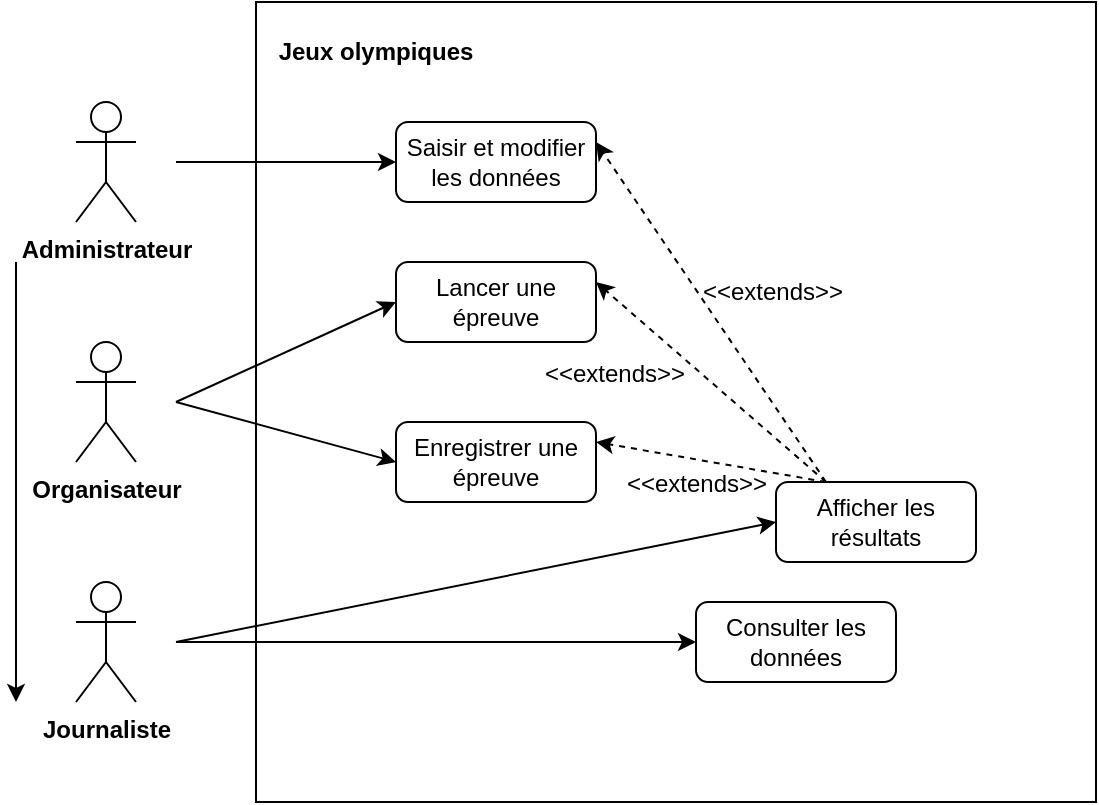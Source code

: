 <mxfile version="24.2.5" type="github">
  <diagram name="Page-1" id="tiMQxRRkBQc3sw8JgZWi">
    <mxGraphModel dx="1425" dy="649" grid="1" gridSize="10" guides="1" tooltips="1" connect="1" arrows="1" fold="1" page="1" pageScale="1" pageWidth="827" pageHeight="1169" math="0" shadow="0">
      <root>
        <mxCell id="0" />
        <mxCell id="1" parent="0" />
        <mxCell id="ICCp6sRPDuG6duwq4QYy-1" value="&lt;div&gt;&lt;b&gt;Administrateur&lt;/b&gt;&lt;/div&gt;" style="shape=umlActor;verticalLabelPosition=bottom;verticalAlign=top;html=1;" vertex="1" parent="1">
          <mxGeometry x="70" y="130" width="30" height="60" as="geometry" />
        </mxCell>
        <mxCell id="ICCp6sRPDuG6duwq4QYy-3" value="&lt;div&gt;&lt;b&gt;Journaliste&lt;/b&gt;&lt;/div&gt;" style="shape=umlActor;verticalLabelPosition=bottom;verticalAlign=top;html=1;" vertex="1" parent="1">
          <mxGeometry x="70" y="370" width="30" height="60" as="geometry" />
        </mxCell>
        <mxCell id="ICCp6sRPDuG6duwq4QYy-5" value="&lt;b&gt;Organisateur&lt;/b&gt;" style="shape=umlActor;verticalLabelPosition=bottom;verticalAlign=top;html=1;" vertex="1" parent="1">
          <mxGeometry x="70" y="250" width="30" height="60" as="geometry" />
        </mxCell>
        <mxCell id="ICCp6sRPDuG6duwq4QYy-6" value="" style="html=1;whiteSpace=wrap;" vertex="1" parent="1">
          <mxGeometry x="160" y="80" width="420" height="400" as="geometry" />
        </mxCell>
        <mxCell id="ICCp6sRPDuG6duwq4QYy-8" value="&lt;b&gt;Jeux olympiques&lt;/b&gt;" style="text;html=1;align=center;verticalAlign=middle;whiteSpace=wrap;rounded=0;fillColor=none;" vertex="1" parent="1">
          <mxGeometry x="170" y="90" width="100" height="30" as="geometry" />
        </mxCell>
        <mxCell id="ICCp6sRPDuG6duwq4QYy-11" value="Saisir et modifier les données" style="rounded=1;whiteSpace=wrap;html=1;" vertex="1" parent="1">
          <mxGeometry x="230" y="140" width="100" height="40" as="geometry" />
        </mxCell>
        <mxCell id="ICCp6sRPDuG6duwq4QYy-12" value="Lancer une épreuve" style="rounded=1;whiteSpace=wrap;html=1;" vertex="1" parent="1">
          <mxGeometry x="230" y="210" width="100" height="40" as="geometry" />
        </mxCell>
        <mxCell id="ICCp6sRPDuG6duwq4QYy-13" value="Enregistrer une épreuve" style="rounded=1;whiteSpace=wrap;html=1;" vertex="1" parent="1">
          <mxGeometry x="230" y="290" width="100" height="40" as="geometry" />
        </mxCell>
        <mxCell id="ICCp6sRPDuG6duwq4QYy-14" value="Consulter les données" style="rounded=1;whiteSpace=wrap;html=1;" vertex="1" parent="1">
          <mxGeometry x="380" y="380" width="100" height="40" as="geometry" />
        </mxCell>
        <mxCell id="ICCp6sRPDuG6duwq4QYy-15" value="Afficher les résultats" style="rounded=1;whiteSpace=wrap;html=1;" vertex="1" parent="1">
          <mxGeometry x="420" y="320" width="100" height="40" as="geometry" />
        </mxCell>
        <mxCell id="ICCp6sRPDuG6duwq4QYy-16" value="" style="endArrow=classic;html=1;rounded=0;entryX=0;entryY=0.5;entryDx=0;entryDy=0;" edge="1" parent="1" target="ICCp6sRPDuG6duwq4QYy-11">
          <mxGeometry width="50" height="50" relative="1" as="geometry">
            <mxPoint x="120" y="160" as="sourcePoint" />
            <mxPoint x="410" y="260" as="targetPoint" />
          </mxGeometry>
        </mxCell>
        <mxCell id="ICCp6sRPDuG6duwq4QYy-20" value="" style="endArrow=classic;html=1;rounded=0;entryX=0;entryY=0.5;entryDx=0;entryDy=0;" edge="1" parent="1" target="ICCp6sRPDuG6duwq4QYy-12">
          <mxGeometry width="50" height="50" relative="1" as="geometry">
            <mxPoint x="120" y="280" as="sourcePoint" />
            <mxPoint x="230" y="390" as="targetPoint" />
          </mxGeometry>
        </mxCell>
        <mxCell id="ICCp6sRPDuG6duwq4QYy-21" value="" style="endArrow=classic;html=1;rounded=0;entryX=0;entryY=0.5;entryDx=0;entryDy=0;" edge="1" parent="1" target="ICCp6sRPDuG6duwq4QYy-13">
          <mxGeometry width="50" height="50" relative="1" as="geometry">
            <mxPoint x="120" y="280" as="sourcePoint" />
            <mxPoint x="240" y="240" as="targetPoint" />
          </mxGeometry>
        </mxCell>
        <mxCell id="ICCp6sRPDuG6duwq4QYy-22" value="" style="endArrow=classic;html=1;rounded=0;entryX=0;entryY=0.5;entryDx=0;entryDy=0;" edge="1" parent="1" target="ICCp6sRPDuG6duwq4QYy-15">
          <mxGeometry width="50" height="50" relative="1" as="geometry">
            <mxPoint x="120" y="400" as="sourcePoint" />
            <mxPoint x="240" y="320" as="targetPoint" />
          </mxGeometry>
        </mxCell>
        <mxCell id="ICCp6sRPDuG6duwq4QYy-23" value="" style="endArrow=classic;html=1;rounded=0;entryX=0;entryY=0.5;entryDx=0;entryDy=0;" edge="1" parent="1" target="ICCp6sRPDuG6duwq4QYy-14">
          <mxGeometry width="50" height="50" relative="1" as="geometry">
            <mxPoint x="120" y="400" as="sourcePoint" />
            <mxPoint x="424" y="320" as="targetPoint" />
          </mxGeometry>
        </mxCell>
        <mxCell id="ICCp6sRPDuG6duwq4QYy-24" value="" style="endArrow=classic;html=1;rounded=0;entryX=1;entryY=0.25;entryDx=0;entryDy=0;exitX=0.25;exitY=0;exitDx=0;exitDy=0;dashed=1;" edge="1" parent="1" source="ICCp6sRPDuG6duwq4QYy-15" target="ICCp6sRPDuG6duwq4QYy-13">
          <mxGeometry width="50" height="50" relative="1" as="geometry">
            <mxPoint x="130" y="410" as="sourcePoint" />
            <mxPoint x="390" y="350" as="targetPoint" />
          </mxGeometry>
        </mxCell>
        <mxCell id="ICCp6sRPDuG6duwq4QYy-25" value="" style="endArrow=classic;html=1;rounded=0;entryX=1;entryY=0.25;entryDx=0;entryDy=0;exitX=0.25;exitY=0;exitDx=0;exitDy=0;dashed=1;" edge="1" parent="1" source="ICCp6sRPDuG6duwq4QYy-15" target="ICCp6sRPDuG6duwq4QYy-12">
          <mxGeometry width="50" height="50" relative="1" as="geometry">
            <mxPoint x="415" y="330" as="sourcePoint" />
            <mxPoint x="340" y="310" as="targetPoint" />
          </mxGeometry>
        </mxCell>
        <mxCell id="ICCp6sRPDuG6duwq4QYy-26" value="" style="endArrow=classic;html=1;rounded=0;entryX=1;entryY=0.25;entryDx=0;entryDy=0;exitX=0.25;exitY=0;exitDx=0;exitDy=0;dashed=1;" edge="1" parent="1" source="ICCp6sRPDuG6duwq4QYy-15" target="ICCp6sRPDuG6duwq4QYy-11">
          <mxGeometry width="50" height="50" relative="1" as="geometry">
            <mxPoint x="415" y="330" as="sourcePoint" />
            <mxPoint x="340" y="230" as="targetPoint" />
          </mxGeometry>
        </mxCell>
        <mxCell id="ICCp6sRPDuG6duwq4QYy-27" value="&amp;lt;&amp;lt;extends&amp;gt;&amp;gt;" style="text;html=1;align=center;verticalAlign=middle;whiteSpace=wrap;rounded=0;" vertex="1" parent="1">
          <mxGeometry x="390" y="210" width="57" height="30" as="geometry" />
        </mxCell>
        <mxCell id="ICCp6sRPDuG6duwq4QYy-28" value="&amp;lt;&amp;lt;extends&amp;gt;&amp;gt;" style="text;html=1;align=center;verticalAlign=middle;whiteSpace=wrap;rounded=0;" vertex="1" parent="1">
          <mxGeometry x="311" y="251" width="57" height="30" as="geometry" />
        </mxCell>
        <mxCell id="ICCp6sRPDuG6duwq4QYy-29" value="&amp;lt;&amp;lt;extends&amp;gt;&amp;gt;" style="text;html=1;align=center;verticalAlign=middle;whiteSpace=wrap;rounded=0;" vertex="1" parent="1">
          <mxGeometry x="352" y="306" width="57" height="30" as="geometry" />
        </mxCell>
        <mxCell id="ICCp6sRPDuG6duwq4QYy-30" value="" style="endArrow=classic;html=1;rounded=0;" edge="1" parent="1">
          <mxGeometry width="50" height="50" relative="1" as="geometry">
            <mxPoint x="40" y="210" as="sourcePoint" />
            <mxPoint x="40" y="430" as="targetPoint" />
          </mxGeometry>
        </mxCell>
      </root>
    </mxGraphModel>
  </diagram>
</mxfile>
